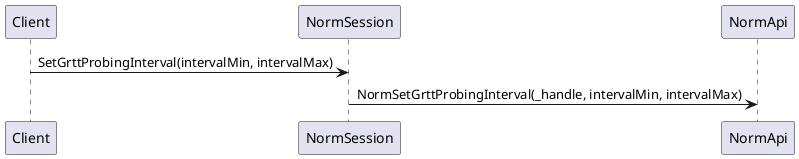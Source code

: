 @startuml
Client -> NormSession : SetGrttProbingInterval(intervalMin, intervalMax)
NormSession -> NormApi : NormSetGrttProbingInterval(_handle, intervalMin, intervalMax)
@enduml